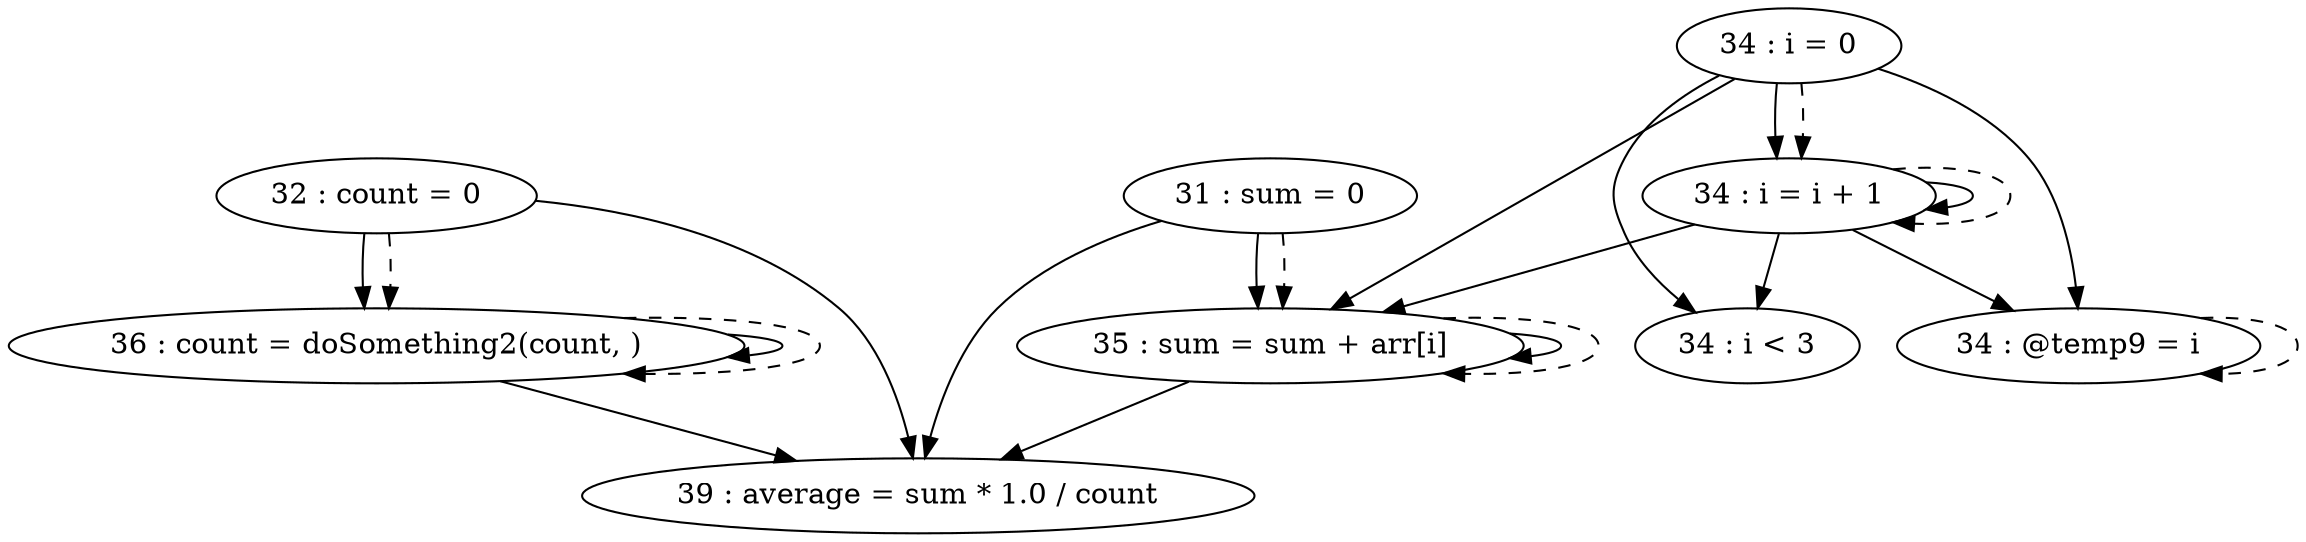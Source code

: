 digraph G {
"31 : sum = 0"
"31 : sum = 0" -> "35 : sum = sum + arr[i]"
"31 : sum = 0" -> "39 : average = sum * 1.0 / count"
"31 : sum = 0" -> "35 : sum = sum + arr[i]" [style=dashed]
"32 : count = 0"
"32 : count = 0" -> "39 : average = sum * 1.0 / count"
"32 : count = 0" -> "36 : count = doSomething2(count, )"
"32 : count = 0" -> "36 : count = doSomething2(count, )" [style=dashed]
"34 : i = 0"
"34 : i = 0" -> "34 : i < 3"
"34 : i = 0" -> "35 : sum = sum + arr[i]"
"34 : i = 0" -> "34 : @temp9 = i"
"34 : i = 0" -> "34 : i = i + 1"
"34 : i = 0" -> "34 : i = i + 1" [style=dashed]
"34 : i < 3"
"35 : sum = sum + arr[i]"
"35 : sum = sum + arr[i]" -> "35 : sum = sum + arr[i]"
"35 : sum = sum + arr[i]" -> "39 : average = sum * 1.0 / count"
"35 : sum = sum + arr[i]" -> "35 : sum = sum + arr[i]" [style=dashed]
"36 : count = doSomething2(count, )"
"36 : count = doSomething2(count, )" -> "39 : average = sum * 1.0 / count"
"36 : count = doSomething2(count, )" -> "36 : count = doSomething2(count, )"
"36 : count = doSomething2(count, )" -> "36 : count = doSomething2(count, )" [style=dashed]
"34 : @temp9 = i"
"34 : @temp9 = i" -> "34 : @temp9 = i" [style=dashed]
"34 : i = i + 1"
"34 : i = i + 1" -> "34 : i < 3"
"34 : i = i + 1" -> "35 : sum = sum + arr[i]"
"34 : i = i + 1" -> "34 : @temp9 = i"
"34 : i = i + 1" -> "34 : i = i + 1"
"34 : i = i + 1" -> "34 : i = i + 1" [style=dashed]
"39 : average = sum * 1.0 / count"
}